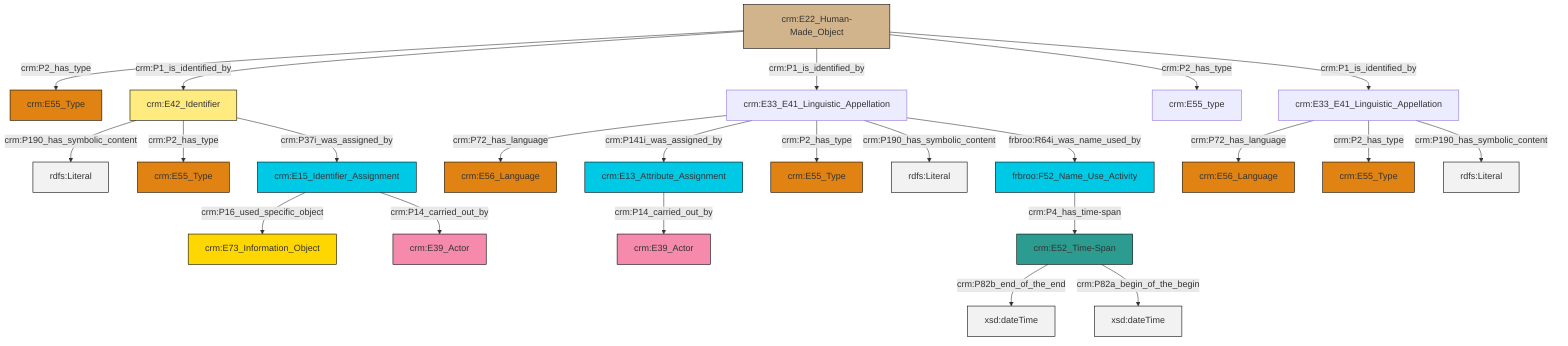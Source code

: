 graph TD
classDef Literal fill:#f2f2f2,stroke:#000000;
classDef CRM_Entity fill:#FFFFFF,stroke:#000000;
classDef Temporal_Entity fill:#00C9E6, stroke:#000000;
classDef Type fill:#E18312, stroke:#000000;
classDef Time-Span fill:#2C9C91, stroke:#000000;
classDef Appellation fill:#FFEB7F, stroke:#000000;
classDef Place fill:#008836, stroke:#000000;
classDef Persistent_Item fill:#B266B2, stroke:#000000;
classDef Conceptual_Object fill:#FFD700, stroke:#000000;
classDef Physical_Thing fill:#D2B48C, stroke:#000000;
classDef Actor fill:#f58aad, stroke:#000000;
classDef PC_Classes fill:#4ce600, stroke:#000000;
classDef Multi fill:#cccccc,stroke:#000000;

0["crm:E13_Attribute_Assignment"]:::Temporal_Entity -->|crm:P14_carried_out_by| 1["crm:E39_Actor"]:::Actor
6["crm:E33_E41_Linguistic_Appellation"]:::Default -->|crm:P72_has_language| 7["crm:E56_Language"]:::Type
8["crm:E33_E41_Linguistic_Appellation"]:::Default -->|crm:P72_has_language| 9["crm:E56_Language"]:::Type
8["crm:E33_E41_Linguistic_Appellation"]:::Default -->|crm:P141i_was_assigned_by| 0["crm:E13_Attribute_Assignment"]:::Temporal_Entity
10["crm:E22_Human-Made_Object"]:::Physical_Thing -->|crm:P2_has_type| 4["crm:E55_Type"]:::Type
8["crm:E33_E41_Linguistic_Appellation"]:::Default -->|crm:P2_has_type| 11["crm:E55_Type"]:::Type
6["crm:E33_E41_Linguistic_Appellation"]:::Default -->|crm:P2_has_type| 12["crm:E55_Type"]:::Type
8["crm:E33_E41_Linguistic_Appellation"]:::Default -->|crm:P190_has_symbolic_content| 18[rdfs:Literal]:::Literal
10["crm:E22_Human-Made_Object"]:::Physical_Thing -->|crm:P1_is_identified_by| 2["crm:E42_Identifier"]:::Appellation
8["crm:E33_E41_Linguistic_Appellation"]:::Default -->|frbroo:R64i_was_name_used_by| 24["frbroo:F52_Name_Use_Activity"]:::Temporal_Entity
13["crm:E52_Time-Span"]:::Time-Span -->|crm:P82b_end_of_the_end| 25[xsd:dateTime]:::Literal
30["crm:E15_Identifier_Assignment"]:::Temporal_Entity -->|crm:P16_used_specific_object| 19["crm:E73_Information_Object"]:::Conceptual_Object
2["crm:E42_Identifier"]:::Appellation -->|crm:P190_has_symbolic_content| 33[rdfs:Literal]:::Literal
2["crm:E42_Identifier"]:::Appellation -->|crm:P2_has_type| 28["crm:E55_Type"]:::Type
10["crm:E22_Human-Made_Object"]:::Physical_Thing -->|crm:P1_is_identified_by| 8["crm:E33_E41_Linguistic_Appellation"]:::Default
24["frbroo:F52_Name_Use_Activity"]:::Temporal_Entity -->|crm:P4_has_time-span| 13["crm:E52_Time-Span"]:::Time-Span
6["crm:E33_E41_Linguistic_Appellation"]:::Default -->|crm:P190_has_symbolic_content| 34[rdfs:Literal]:::Literal
30["crm:E15_Identifier_Assignment"]:::Temporal_Entity -->|crm:P14_carried_out_by| 15["crm:E39_Actor"]:::Actor
13["crm:E52_Time-Span"]:::Time-Span -->|crm:P82a_begin_of_the_begin| 37[xsd:dateTime]:::Literal
10["crm:E22_Human-Made_Object"]:::Physical_Thing -->|crm:P2_has_type| 22["crm:E55_type"]:::Default
10["crm:E22_Human-Made_Object"]:::Physical_Thing -->|crm:P1_is_identified_by| 6["crm:E33_E41_Linguistic_Appellation"]:::Default
2["crm:E42_Identifier"]:::Appellation -->|crm:P37i_was_assigned_by| 30["crm:E15_Identifier_Assignment"]:::Temporal_Entity
